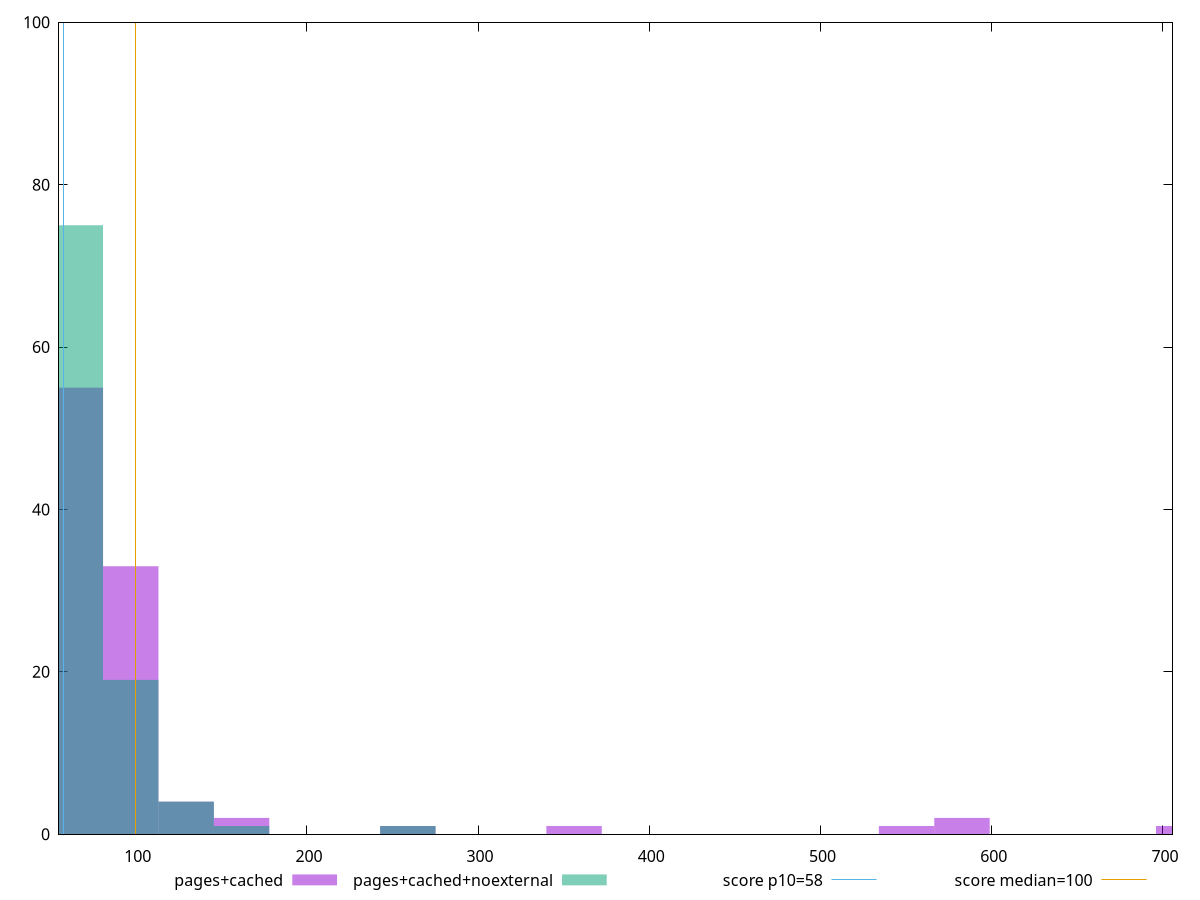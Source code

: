 reset

$pagesCached <<EOF
97.10728710886096 33
64.7381914059073 55
129.4763828118146 4
712.1201054649803 1
550.2746269502121 1
582.6437226531657 2
161.84547851476825 2
356.06005273249013 1
258.9527656236292 1
EOF

$pagesCachedNoexternal <<EOF
64.7381914059073 75
129.4763828118146 4
97.10728710886096 19
258.9527656236292 1
161.84547851476825 1
EOF

set key outside below
set boxwidth 32.36909570295365
set xrange [55.2:705.6]
set yrange [0:100]
set trange [0:100]
set style fill transparent solid 0.5 noborder

set parametric
set terminal svg size 640, 500 enhanced background rgb 'white'
set output "reprap/estimated-input-latency/comparison/histogram/1_vs_2.svg"

plot $pagesCached title "pages+cached" with boxes, \
     $pagesCachedNoexternal title "pages+cached+noexternal" with boxes, \
     58,t title "score p10=58", \
     100,t title "score median=100"

reset

